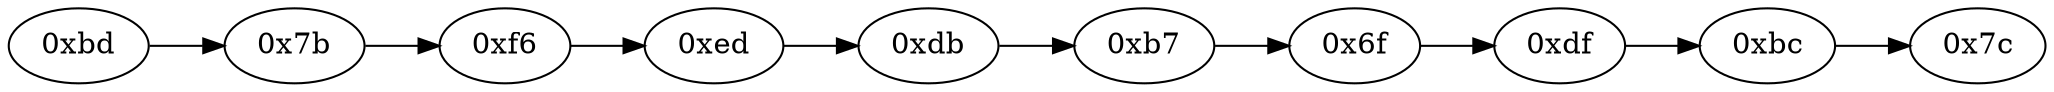 digraph {
    rankdir="LR"
    "0xbd"->"0x7b"->"0xf6"->"0xed"->"0xdb"->"0xb7"->"0x6f"->"0xdf"->"0xbc"->"0x7c"
}
